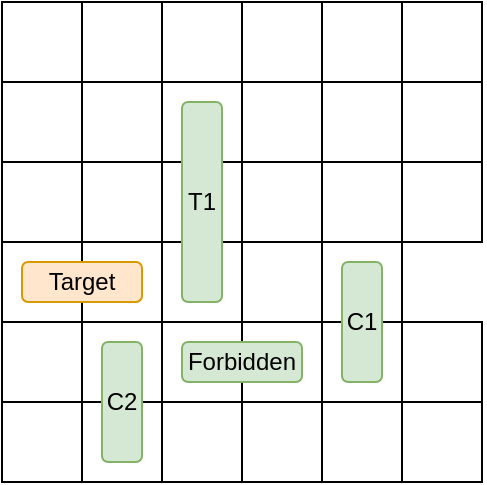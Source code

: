 <mxfile version="13.6.10" type="device"><diagram id="MBC9YsHyV2TEcAAGowo5" name="Page-1"><mxGraphModel dx="1355" dy="776" grid="1" gridSize="10" guides="1" tooltips="1" connect="1" arrows="1" fold="1" page="1" pageScale="1" pageWidth="850" pageHeight="1100" math="0" shadow="0"><root><mxCell id="0"/><mxCell id="1" parent="0"/><mxCell id="hRYrYJ-X-vzf4Wrah7QK-82" value="" style="group" vertex="1" connectable="0" parent="1"><mxGeometry x="240" y="40" width="240" height="240" as="geometry"/></mxCell><mxCell id="hRYrYJ-X-vzf4Wrah7QK-57" value="" style="group;strokeColor=#000000;" vertex="1" connectable="0" parent="hRYrYJ-X-vzf4Wrah7QK-82"><mxGeometry y="80" width="240" height="40" as="geometry"/></mxCell><mxCell id="hRYrYJ-X-vzf4Wrah7QK-58" value="" style="rounded=0;whiteSpace=wrap;html=1;" vertex="1" parent="hRYrYJ-X-vzf4Wrah7QK-57"><mxGeometry width="40" height="40" as="geometry"/></mxCell><mxCell id="hRYrYJ-X-vzf4Wrah7QK-59" value="" style="rounded=0;whiteSpace=wrap;html=1;" vertex="1" parent="hRYrYJ-X-vzf4Wrah7QK-57"><mxGeometry x="40" width="40" height="40" as="geometry"/></mxCell><mxCell id="hRYrYJ-X-vzf4Wrah7QK-60" value="" style="rounded=0;whiteSpace=wrap;html=1;" vertex="1" parent="hRYrYJ-X-vzf4Wrah7QK-57"><mxGeometry x="80" width="40" height="40" as="geometry"/></mxCell><mxCell id="hRYrYJ-X-vzf4Wrah7QK-61" value="" style="rounded=0;whiteSpace=wrap;html=1;" vertex="1" parent="hRYrYJ-X-vzf4Wrah7QK-57"><mxGeometry x="120" width="40" height="40" as="geometry"/></mxCell><mxCell id="hRYrYJ-X-vzf4Wrah7QK-62" value="" style="rounded=0;whiteSpace=wrap;html=1;" vertex="1" parent="hRYrYJ-X-vzf4Wrah7QK-57"><mxGeometry x="160" width="40" height="40" as="geometry"/></mxCell><mxCell id="hRYrYJ-X-vzf4Wrah7QK-63" value="" style="rounded=0;whiteSpace=wrap;html=1;" vertex="1" parent="hRYrYJ-X-vzf4Wrah7QK-57"><mxGeometry x="200" width="40" height="40" as="geometry"/></mxCell><mxCell id="hRYrYJ-X-vzf4Wrah7QK-50" value="" style="group;" vertex="1" connectable="0" parent="hRYrYJ-X-vzf4Wrah7QK-82"><mxGeometry y="120" width="240" height="40" as="geometry"/></mxCell><mxCell id="hRYrYJ-X-vzf4Wrah7QK-51" value="" style="rounded=0;whiteSpace=wrap;html=1;" vertex="1" parent="hRYrYJ-X-vzf4Wrah7QK-50"><mxGeometry width="40" height="40" as="geometry"/></mxCell><mxCell id="hRYrYJ-X-vzf4Wrah7QK-52" value="" style="rounded=0;whiteSpace=wrap;html=1;" vertex="1" parent="hRYrYJ-X-vzf4Wrah7QK-50"><mxGeometry x="40" width="40" height="40" as="geometry"/></mxCell><mxCell id="hRYrYJ-X-vzf4Wrah7QK-53" value="" style="rounded=0;whiteSpace=wrap;html=1;" vertex="1" parent="hRYrYJ-X-vzf4Wrah7QK-50"><mxGeometry x="80" width="40" height="40" as="geometry"/></mxCell><mxCell id="hRYrYJ-X-vzf4Wrah7QK-54" value="" style="rounded=0;whiteSpace=wrap;html=1;" vertex="1" parent="hRYrYJ-X-vzf4Wrah7QK-50"><mxGeometry x="120" width="40" height="40" as="geometry"/></mxCell><mxCell id="hRYrYJ-X-vzf4Wrah7QK-55" value="" style="rounded=0;whiteSpace=wrap;html=1;" vertex="1" parent="hRYrYJ-X-vzf4Wrah7QK-50"><mxGeometry x="160" width="40" height="40" as="geometry"/></mxCell><mxCell id="hRYrYJ-X-vzf4Wrah7QK-71" value="Target" style="rounded=1;whiteSpace=wrap;html=1;fillColor=#ffe6cc;strokeColor=#d79b00;" vertex="1" parent="hRYrYJ-X-vzf4Wrah7QK-50"><mxGeometry x="10" y="10" width="60" height="20" as="geometry"/></mxCell><mxCell id="hRYrYJ-X-vzf4Wrah7QK-83" value="" style="endArrow=none;html=1;" edge="1" parent="hRYrYJ-X-vzf4Wrah7QK-50"><mxGeometry width="50" height="50" relative="1" as="geometry"><mxPoint x="200" as="sourcePoint"/><mxPoint x="240" as="targetPoint"/></mxGeometry></mxCell><mxCell id="hRYrYJ-X-vzf4Wrah7QK-36" value="" style="group" vertex="1" connectable="0" parent="hRYrYJ-X-vzf4Wrah7QK-82"><mxGeometry y="40" width="240" height="70" as="geometry"/></mxCell><mxCell id="hRYrYJ-X-vzf4Wrah7QK-37" value="" style="rounded=0;whiteSpace=wrap;html=1;" vertex="1" parent="hRYrYJ-X-vzf4Wrah7QK-36"><mxGeometry width="40" height="40" as="geometry"/></mxCell><mxCell id="hRYrYJ-X-vzf4Wrah7QK-38" value="" style="rounded=0;whiteSpace=wrap;html=1;" vertex="1" parent="hRYrYJ-X-vzf4Wrah7QK-36"><mxGeometry x="40" width="40" height="40" as="geometry"/></mxCell><mxCell id="hRYrYJ-X-vzf4Wrah7QK-39" value="" style="rounded=0;whiteSpace=wrap;html=1;" vertex="1" parent="hRYrYJ-X-vzf4Wrah7QK-36"><mxGeometry x="80" width="40" height="40" as="geometry"/></mxCell><mxCell id="hRYrYJ-X-vzf4Wrah7QK-40" value="" style="rounded=0;whiteSpace=wrap;html=1;" vertex="1" parent="hRYrYJ-X-vzf4Wrah7QK-36"><mxGeometry x="120" width="40" height="40" as="geometry"/></mxCell><mxCell id="hRYrYJ-X-vzf4Wrah7QK-41" value="" style="rounded=0;whiteSpace=wrap;html=1;" vertex="1" parent="hRYrYJ-X-vzf4Wrah7QK-36"><mxGeometry x="160" width="40" height="40" as="geometry"/></mxCell><mxCell id="hRYrYJ-X-vzf4Wrah7QK-42" value="" style="rounded=0;whiteSpace=wrap;html=1;" vertex="1" parent="hRYrYJ-X-vzf4Wrah7QK-36"><mxGeometry x="200" width="40" height="40" as="geometry"/></mxCell><mxCell id="hRYrYJ-X-vzf4Wrah7QK-80" value="T1" style="rounded=1;whiteSpace=wrap;html=1;fillColor=#d5e8d4;strokeColor=#82b366;rotation=90;horizontal=0;" vertex="1" parent="hRYrYJ-X-vzf4Wrah7QK-36"><mxGeometry x="50" y="50" width="100" height="20" as="geometry"/></mxCell><mxCell id="hRYrYJ-X-vzf4Wrah7QK-43" value="" style="group" vertex="1" connectable="0" parent="hRYrYJ-X-vzf4Wrah7QK-82"><mxGeometry y="160" width="240" height="40" as="geometry"/></mxCell><mxCell id="hRYrYJ-X-vzf4Wrah7QK-44" value="" style="rounded=0;whiteSpace=wrap;html=1;" vertex="1" parent="hRYrYJ-X-vzf4Wrah7QK-43"><mxGeometry width="40" height="40" as="geometry"/></mxCell><mxCell id="hRYrYJ-X-vzf4Wrah7QK-45" value="" style="rounded=0;whiteSpace=wrap;html=1;" vertex="1" parent="hRYrYJ-X-vzf4Wrah7QK-43"><mxGeometry x="40" width="40" height="40" as="geometry"/></mxCell><mxCell id="hRYrYJ-X-vzf4Wrah7QK-46" value="" style="rounded=0;whiteSpace=wrap;html=1;" vertex="1" parent="hRYrYJ-X-vzf4Wrah7QK-43"><mxGeometry x="80" width="40" height="40" as="geometry"/></mxCell><mxCell id="hRYrYJ-X-vzf4Wrah7QK-47" value="" style="rounded=0;whiteSpace=wrap;html=1;" vertex="1" parent="hRYrYJ-X-vzf4Wrah7QK-43"><mxGeometry x="120" width="40" height="40" as="geometry"/></mxCell><mxCell id="hRYrYJ-X-vzf4Wrah7QK-48" value="" style="rounded=0;whiteSpace=wrap;html=1;" vertex="1" parent="hRYrYJ-X-vzf4Wrah7QK-43"><mxGeometry x="160" width="40" height="40" as="geometry"/></mxCell><mxCell id="hRYrYJ-X-vzf4Wrah7QK-49" value="" style="rounded=0;whiteSpace=wrap;html=1;" vertex="1" parent="hRYrYJ-X-vzf4Wrah7QK-43"><mxGeometry x="200" width="40" height="40" as="geometry"/></mxCell><mxCell id="hRYrYJ-X-vzf4Wrah7QK-81" value="C1" style="rounded=1;whiteSpace=wrap;html=1;fillColor=#d5e8d4;strokeColor=#82b366;rotation=90;horizontal=0;textDirection=ltr;" vertex="1" parent="hRYrYJ-X-vzf4Wrah7QK-43"><mxGeometry x="150" y="-10" width="60" height="20" as="geometry"/></mxCell><mxCell id="hRYrYJ-X-vzf4Wrah7QK-84" value="Forbidden" style="rounded=1;whiteSpace=wrap;html=1;fillColor=#d5e8d4;strokeColor=#82b366;" vertex="1" parent="hRYrYJ-X-vzf4Wrah7QK-43"><mxGeometry x="90" y="10" width="60" height="20" as="geometry"/></mxCell><mxCell id="hRYrYJ-X-vzf4Wrah7QK-64" value="" style="group" vertex="1" connectable="0" parent="hRYrYJ-X-vzf4Wrah7QK-82"><mxGeometry y="200" width="240" height="40" as="geometry"/></mxCell><mxCell id="hRYrYJ-X-vzf4Wrah7QK-65" value="" style="rounded=0;whiteSpace=wrap;html=1;" vertex="1" parent="hRYrYJ-X-vzf4Wrah7QK-64"><mxGeometry width="40" height="40" as="geometry"/></mxCell><mxCell id="hRYrYJ-X-vzf4Wrah7QK-66" value="" style="rounded=0;whiteSpace=wrap;html=1;" vertex="1" parent="hRYrYJ-X-vzf4Wrah7QK-64"><mxGeometry x="40" width="40" height="40" as="geometry"/></mxCell><mxCell id="hRYrYJ-X-vzf4Wrah7QK-67" value="" style="rounded=0;whiteSpace=wrap;html=1;" vertex="1" parent="hRYrYJ-X-vzf4Wrah7QK-64"><mxGeometry x="80" width="40" height="40" as="geometry"/></mxCell><mxCell id="hRYrYJ-X-vzf4Wrah7QK-68" value="" style="rounded=0;whiteSpace=wrap;html=1;" vertex="1" parent="hRYrYJ-X-vzf4Wrah7QK-64"><mxGeometry x="120" width="40" height="40" as="geometry"/></mxCell><mxCell id="hRYrYJ-X-vzf4Wrah7QK-69" value="" style="rounded=0;whiteSpace=wrap;html=1;" vertex="1" parent="hRYrYJ-X-vzf4Wrah7QK-64"><mxGeometry x="160" width="40" height="40" as="geometry"/></mxCell><mxCell id="hRYrYJ-X-vzf4Wrah7QK-70" value="" style="rounded=0;whiteSpace=wrap;html=1;" vertex="1" parent="hRYrYJ-X-vzf4Wrah7QK-64"><mxGeometry x="200" width="40" height="40" as="geometry"/></mxCell><mxCell id="hRYrYJ-X-vzf4Wrah7QK-85" value="C2" style="rounded=1;whiteSpace=wrap;html=1;fillColor=#d5e8d4;strokeColor=#82b366;rotation=90;horizontal=0;textDirection=ltr;" vertex="1" parent="hRYrYJ-X-vzf4Wrah7QK-64"><mxGeometry x="30" y="-10" width="60" height="20" as="geometry"/></mxCell><mxCell id="hRYrYJ-X-vzf4Wrah7QK-35" value="" style="group" vertex="1" connectable="0" parent="hRYrYJ-X-vzf4Wrah7QK-82"><mxGeometry width="240" height="40" as="geometry"/></mxCell><mxCell id="hRYrYJ-X-vzf4Wrah7QK-29" value="" style="rounded=0;whiteSpace=wrap;html=1;" vertex="1" parent="hRYrYJ-X-vzf4Wrah7QK-35"><mxGeometry width="40" height="40" as="geometry"/></mxCell><mxCell id="hRYrYJ-X-vzf4Wrah7QK-30" value="" style="rounded=0;whiteSpace=wrap;html=1;" vertex="1" parent="hRYrYJ-X-vzf4Wrah7QK-35"><mxGeometry x="40" width="40" height="40" as="geometry"/></mxCell><mxCell id="hRYrYJ-X-vzf4Wrah7QK-31" value="" style="rounded=0;whiteSpace=wrap;html=1;" vertex="1" parent="hRYrYJ-X-vzf4Wrah7QK-35"><mxGeometry x="80" width="40" height="40" as="geometry"/></mxCell><mxCell id="hRYrYJ-X-vzf4Wrah7QK-32" value="" style="rounded=0;whiteSpace=wrap;html=1;" vertex="1" parent="hRYrYJ-X-vzf4Wrah7QK-35"><mxGeometry x="120" width="40" height="40" as="geometry"/></mxCell><mxCell id="hRYrYJ-X-vzf4Wrah7QK-33" value="" style="rounded=0;whiteSpace=wrap;html=1;" vertex="1" parent="hRYrYJ-X-vzf4Wrah7QK-35"><mxGeometry x="160" width="40" height="40" as="geometry"/></mxCell><mxCell id="hRYrYJ-X-vzf4Wrah7QK-34" value="" style="rounded=0;whiteSpace=wrap;html=1;" vertex="1" parent="hRYrYJ-X-vzf4Wrah7QK-35"><mxGeometry x="200" width="40" height="40" as="geometry"/></mxCell></root></mxGraphModel></diagram></mxfile>